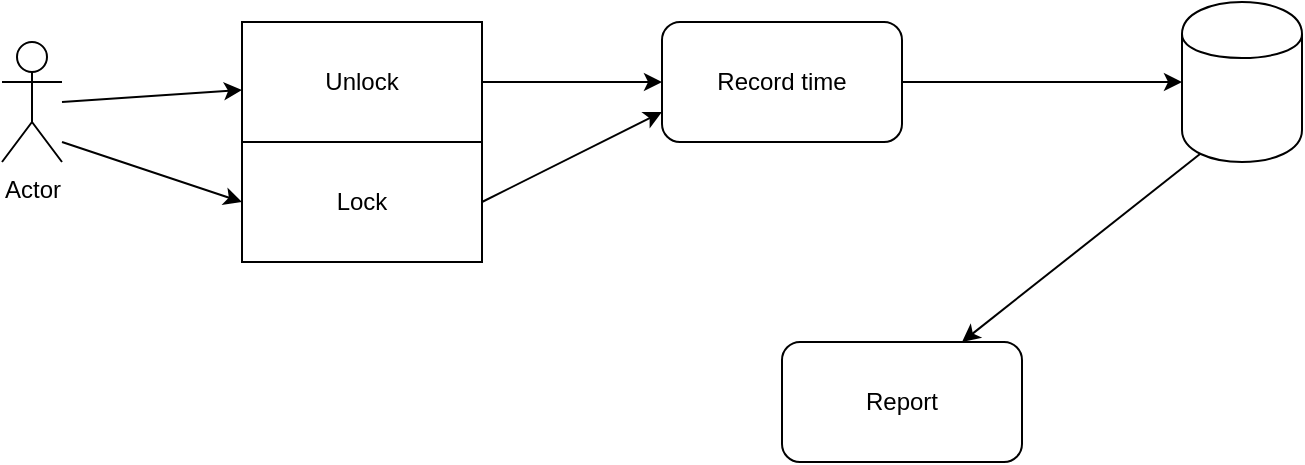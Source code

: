 <mxfile version="10.5.1" type="device"><diagram id="GVm-N2J_zRVS7j6X87rQ" name="Page-1"><mxGraphModel dx="1394" dy="796" grid="1" gridSize="10" guides="1" tooltips="1" connect="1" arrows="1" fold="1" page="1" pageScale="1" pageWidth="850" pageHeight="1100" math="0" shadow="0"><root><mxCell id="0"/><mxCell id="1" parent="0"/><mxCell id="peNjL1sTmhe2RncKmZFb-1" value="Actor" style="shape=umlActor;verticalLabelPosition=bottom;labelBackgroundColor=#ffffff;verticalAlign=top;html=1;outlineConnect=0;" vertex="1" parent="1"><mxGeometry x="110" y="140" width="30" height="60" as="geometry"/></mxCell><mxCell id="peNjL1sTmhe2RncKmZFb-2" value="" style="endArrow=classic;html=1;" edge="1" parent="1" target="peNjL1sTmhe2RncKmZFb-3"><mxGeometry width="50" height="50" relative="1" as="geometry"><mxPoint x="140" y="170" as="sourcePoint"/><mxPoint x="230" y="160" as="targetPoint"/></mxGeometry></mxCell><mxCell id="peNjL1sTmhe2RncKmZFb-3" value="Unlock" style="rounded=0;whiteSpace=wrap;html=1;" vertex="1" parent="1"><mxGeometry x="230" y="130" width="120" height="60" as="geometry"/></mxCell><mxCell id="peNjL1sTmhe2RncKmZFb-4" value="Lock" style="rounded=0;whiteSpace=wrap;html=1;" vertex="1" parent="1"><mxGeometry x="230" y="190" width="120" height="60" as="geometry"/></mxCell><mxCell id="peNjL1sTmhe2RncKmZFb-5" value="" style="endArrow=classic;html=1;entryX=0;entryY=0.5;entryDx=0;entryDy=0;" edge="1" parent="1" target="peNjL1sTmhe2RncKmZFb-4"><mxGeometry width="50" height="50" relative="1" as="geometry"><mxPoint x="140" y="190" as="sourcePoint"/><mxPoint x="160" y="270" as="targetPoint"/></mxGeometry></mxCell><mxCell id="peNjL1sTmhe2RncKmZFb-7" value="Record time" style="rounded=1;whiteSpace=wrap;html=1;" vertex="1" parent="1"><mxGeometry x="440" y="130" width="120" height="60" as="geometry"/></mxCell><mxCell id="peNjL1sTmhe2RncKmZFb-9" value="" style="shape=cylinder;whiteSpace=wrap;html=1;boundedLbl=1;backgroundOutline=1;" vertex="1" parent="1"><mxGeometry x="700" y="120" width="60" height="80" as="geometry"/></mxCell><mxCell id="peNjL1sTmhe2RncKmZFb-10" value="" style="endArrow=classic;html=1;entryX=0;entryY=0.5;entryDx=0;entryDy=0;exitX=1;exitY=0.5;exitDx=0;exitDy=0;" edge="1" parent="1" source="peNjL1sTmhe2RncKmZFb-3" target="peNjL1sTmhe2RncKmZFb-7"><mxGeometry width="50" height="50" relative="1" as="geometry"><mxPoint x="110" y="320" as="sourcePoint"/><mxPoint x="160" y="270" as="targetPoint"/></mxGeometry></mxCell><mxCell id="peNjL1sTmhe2RncKmZFb-11" value="" style="endArrow=classic;html=1;entryX=0;entryY=0.75;entryDx=0;entryDy=0;exitX=1;exitY=0.5;exitDx=0;exitDy=0;" edge="1" parent="1" source="peNjL1sTmhe2RncKmZFb-4" target="peNjL1sTmhe2RncKmZFb-7"><mxGeometry width="50" height="50" relative="1" as="geometry"><mxPoint x="110" y="320" as="sourcePoint"/><mxPoint x="160" y="270" as="targetPoint"/></mxGeometry></mxCell><mxCell id="peNjL1sTmhe2RncKmZFb-12" value="" style="endArrow=classic;html=1;exitX=1;exitY=0.5;exitDx=0;exitDy=0;entryX=0;entryY=0.5;entryDx=0;entryDy=0;" edge="1" parent="1" source="peNjL1sTmhe2RncKmZFb-7" target="peNjL1sTmhe2RncKmZFb-9"><mxGeometry width="50" height="50" relative="1" as="geometry"><mxPoint x="605" y="190" as="sourcePoint"/><mxPoint x="655" y="140" as="targetPoint"/></mxGeometry></mxCell><mxCell id="peNjL1sTmhe2RncKmZFb-13" value="Report" style="rounded=1;whiteSpace=wrap;html=1;" vertex="1" parent="1"><mxGeometry x="500" y="290" width="120" height="60" as="geometry"/></mxCell><mxCell id="peNjL1sTmhe2RncKmZFb-14" value="" style="endArrow=classic;html=1;entryX=0.75;entryY=0;entryDx=0;entryDy=0;exitX=0.15;exitY=0.95;exitDx=0;exitDy=0;exitPerimeter=0;" edge="1" parent="1" source="peNjL1sTmhe2RncKmZFb-9" target="peNjL1sTmhe2RncKmZFb-13"><mxGeometry width="50" height="50" relative="1" as="geometry"><mxPoint x="110" y="420" as="sourcePoint"/><mxPoint x="160" y="370" as="targetPoint"/></mxGeometry></mxCell></root></mxGraphModel></diagram></mxfile>